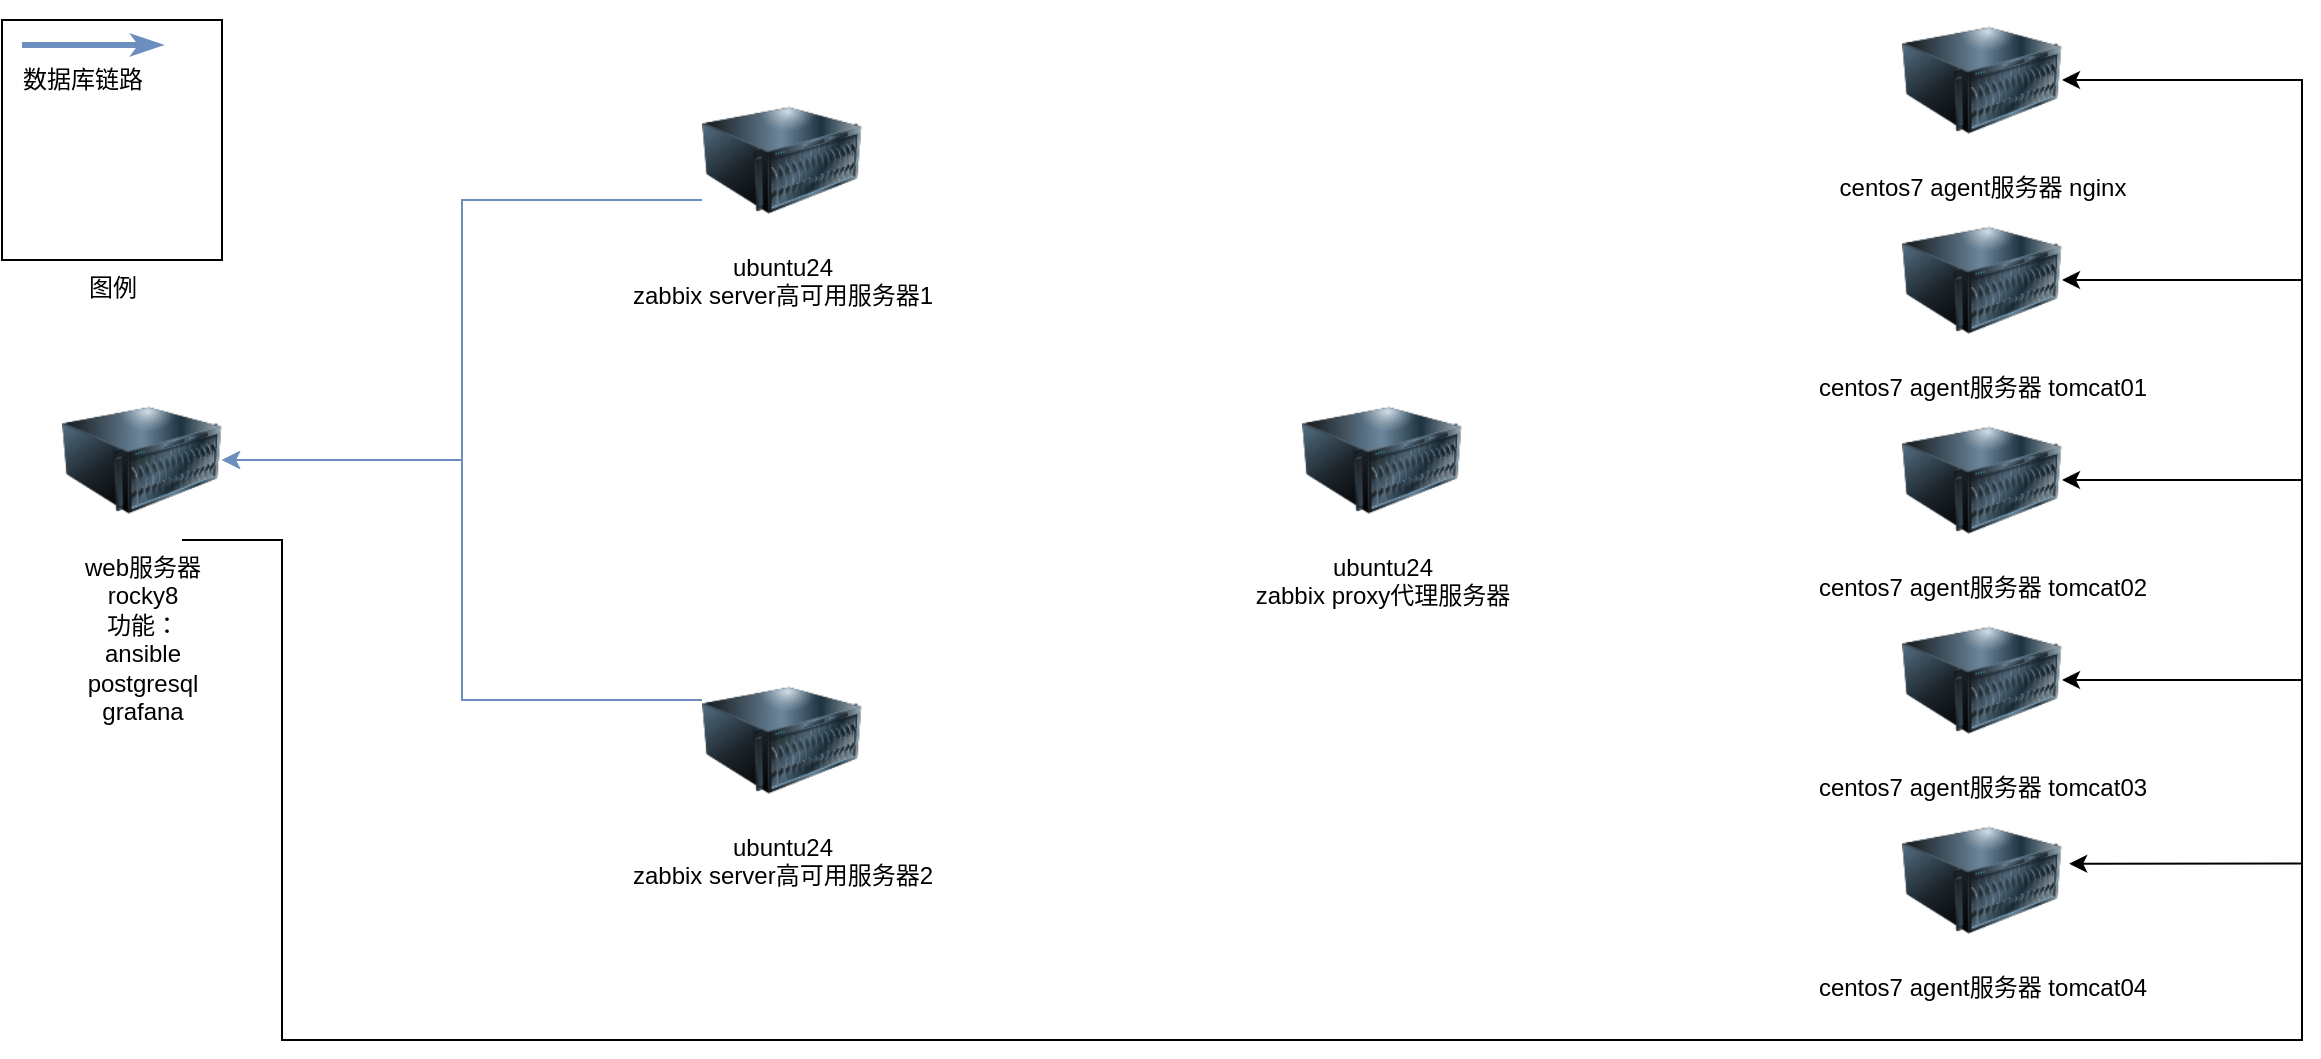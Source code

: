 <mxfile version="24.5.4" type="github">
  <diagram name="第 1 页" id="1qk8uGTP3htkUdnzTr6M">
    <mxGraphModel dx="1728" dy="930" grid="1" gridSize="10" guides="1" tooltips="1" connect="1" arrows="1" fold="1" page="1" pageScale="1" pageWidth="827" pageHeight="1169" math="0" shadow="0">
      <root>
        <mxCell id="0" />
        <mxCell id="1" parent="0" />
        <mxCell id="eQA6t_77t3k7bKIxQpgX-8" style="edgeStyle=orthogonalEdgeStyle;rounded=0;orthogonalLoop=1;jettySize=auto;html=1;entryX=1.045;entryY=0.398;entryDx=0;entryDy=0;entryPerimeter=0;exitX=0.75;exitY=1;exitDx=0;exitDy=0;" edge="1" parent="1" source="eQA6t_77t3k7bKIxQpgX-9" target="eQA6t_77t3k7bKIxQpgX-17">
          <mxGeometry relative="1" as="geometry">
            <mxPoint x="130" y="290" as="sourcePoint" />
            <mxPoint x="1160" y="500" as="targetPoint" />
            <Array as="points">
              <mxPoint x="150" y="270" />
              <mxPoint x="150" y="520" />
              <mxPoint x="1160" y="520" />
              <mxPoint x="1160" y="432" />
            </Array>
          </mxGeometry>
        </mxCell>
        <mxCell id="eQA6t_77t3k7bKIxQpgX-9" value="web服务器&lt;br&gt;rocky8&lt;br&gt;功能：&lt;br&gt;ansible&lt;br&gt;postgresql&lt;br&gt;grafana" style="image;html=1;image=img/lib/clip_art/computers/Server_128x128.png" vertex="1" parent="1">
          <mxGeometry x="40" y="190" width="80" height="80" as="geometry" />
        </mxCell>
        <mxCell id="eQA6t_77t3k7bKIxQpgX-10" style="edgeStyle=orthogonalEdgeStyle;rounded=0;orthogonalLoop=1;jettySize=auto;html=1;exitX=0;exitY=0.75;exitDx=0;exitDy=0;entryX=1;entryY=0.5;entryDx=0;entryDy=0;fillColor=#dae8fc;strokeColor=#6c8ebf;" edge="1" parent="1" source="eQA6t_77t3k7bKIxQpgX-11" target="eQA6t_77t3k7bKIxQpgX-9">
          <mxGeometry relative="1" as="geometry" />
        </mxCell>
        <mxCell id="eQA6t_77t3k7bKIxQpgX-11" value="ubuntu24&lt;br&gt;zabbix server高可用服务器1" style="image;html=1;image=img/lib/clip_art/computers/Server_128x128.png" vertex="1" parent="1">
          <mxGeometry x="360" y="40" width="80" height="80" as="geometry" />
        </mxCell>
        <mxCell id="eQA6t_77t3k7bKIxQpgX-12" style="edgeStyle=orthogonalEdgeStyle;rounded=0;orthogonalLoop=1;jettySize=auto;html=1;exitX=0;exitY=0.25;exitDx=0;exitDy=0;fillColor=#dae8fc;strokeColor=#6c8ebf;" edge="1" parent="1" source="eQA6t_77t3k7bKIxQpgX-13">
          <mxGeometry relative="1" as="geometry">
            <mxPoint x="120" y="230" as="targetPoint" />
            <Array as="points">
              <mxPoint x="240" y="350" />
              <mxPoint x="240" y="230" />
            </Array>
          </mxGeometry>
        </mxCell>
        <mxCell id="eQA6t_77t3k7bKIxQpgX-13" value="ubuntu24&lt;br&gt;zabbix server高可用服务器2" style="image;html=1;image=img/lib/clip_art/computers/Server_128x128.png" vertex="1" parent="1">
          <mxGeometry x="360" y="330" width="80" height="80" as="geometry" />
        </mxCell>
        <mxCell id="eQA6t_77t3k7bKIxQpgX-14" value="ubuntu24&lt;br&gt;zabbix proxy代理服务器" style="image;html=1;image=img/lib/clip_art/computers/Server_128x128.png" vertex="1" parent="1">
          <mxGeometry x="660" y="190" width="80" height="80" as="geometry" />
        </mxCell>
        <mxCell id="eQA6t_77t3k7bKIxQpgX-15" value="centos7 agent服务器 tomcat01" style="image;html=1;image=img/lib/clip_art/computers/Server_128x128.png" vertex="1" parent="1">
          <mxGeometry x="960" y="100" width="80" height="80" as="geometry" />
        </mxCell>
        <mxCell id="eQA6t_77t3k7bKIxQpgX-16" value="centos7 agent服务器 nginx" style="image;html=1;image=img/lib/clip_art/computers/Server_128x128.png" vertex="1" parent="1">
          <mxGeometry x="960" width="80" height="80" as="geometry" />
        </mxCell>
        <mxCell id="eQA6t_77t3k7bKIxQpgX-17" value="centos7 agent服务器 tomcat04" style="image;html=1;image=img/lib/clip_art/computers/Server_128x128.png" vertex="1" parent="1">
          <mxGeometry x="960" y="400" width="80" height="80" as="geometry" />
        </mxCell>
        <mxCell id="eQA6t_77t3k7bKIxQpgX-18" value="centos7 agent服务器 tomcat03" style="image;html=1;image=img/lib/clip_art/computers/Server_128x128.png" vertex="1" parent="1">
          <mxGeometry x="960" y="300" width="80" height="80" as="geometry" />
        </mxCell>
        <mxCell id="eQA6t_77t3k7bKIxQpgX-19" value="centos7 agent服务器 tomcat02" style="image;html=1;image=img/lib/clip_art/computers/Server_128x128.png" vertex="1" parent="1">
          <mxGeometry x="960" y="200" width="80" height="80" as="geometry" />
        </mxCell>
        <mxCell id="eQA6t_77t3k7bKIxQpgX-20" value="" style="endArrow=classicThin;html=1;rounded=0;jumpSize=9;strokeWidth=3;fillColor=#dae8fc;strokeColor=#6c8ebf;startArrow=none;startFill=0;endFill=1;" edge="1" parent="1">
          <mxGeometry width="50" height="50" relative="1" as="geometry">
            <mxPoint x="20" y="22.5" as="sourcePoint" />
            <mxPoint x="90" y="22.5" as="targetPoint" />
          </mxGeometry>
        </mxCell>
        <mxCell id="eQA6t_77t3k7bKIxQpgX-21" value="图例" style="verticalLabelPosition=bottom;verticalAlign=top;html=1;shape=mxgraph.basic.rect;fillColor2=none;strokeWidth=1;size=20;indent=5;fillColor=none;" vertex="1" parent="1">
          <mxGeometry x="10" y="10" width="110" height="120" as="geometry" />
        </mxCell>
        <mxCell id="eQA6t_77t3k7bKIxQpgX-22" value="数据库链路" style="text;html=1;align=center;verticalAlign=middle;resizable=0;points=[];autosize=1;strokeColor=none;fillColor=none;" vertex="1" parent="1">
          <mxGeometry x="10" y="25" width="80" height="30" as="geometry" />
        </mxCell>
        <mxCell id="eQA6t_77t3k7bKIxQpgX-23" style="edgeStyle=orthogonalEdgeStyle;rounded=0;orthogonalLoop=1;jettySize=auto;html=1;exitX=0.75;exitY=1;exitDx=0;exitDy=0;entryX=1;entryY=0.5;entryDx=0;entryDy=0;" edge="1" parent="1" target="eQA6t_77t3k7bKIxQpgX-18">
          <mxGeometry relative="1" as="geometry">
            <mxPoint x="100" y="270" as="sourcePoint" />
            <mxPoint x="1060" y="350" as="targetPoint" />
            <Array as="points">
              <mxPoint x="150" y="270" />
              <mxPoint x="150" y="520" />
              <mxPoint x="1160" y="520" />
              <mxPoint x="1160" y="340" />
            </Array>
          </mxGeometry>
        </mxCell>
        <mxCell id="eQA6t_77t3k7bKIxQpgX-24" style="edgeStyle=orthogonalEdgeStyle;rounded=0;orthogonalLoop=1;jettySize=auto;html=1;exitX=0.75;exitY=1;exitDx=0;exitDy=0;entryX=1;entryY=0.5;entryDx=0;entryDy=0;" edge="1" parent="1" target="eQA6t_77t3k7bKIxQpgX-19">
          <mxGeometry relative="1" as="geometry">
            <mxPoint x="100" y="270" as="sourcePoint" />
            <mxPoint x="1040" y="340" as="targetPoint" />
            <Array as="points">
              <mxPoint x="150" y="270" />
              <mxPoint x="150" y="520" />
              <mxPoint x="1160" y="520" />
              <mxPoint x="1160" y="240" />
            </Array>
          </mxGeometry>
        </mxCell>
        <mxCell id="eQA6t_77t3k7bKIxQpgX-25" style="edgeStyle=orthogonalEdgeStyle;rounded=0;orthogonalLoop=1;jettySize=auto;html=1;exitX=0.75;exitY=1;exitDx=0;exitDy=0;entryX=1;entryY=0.5;entryDx=0;entryDy=0;" edge="1" parent="1" target="eQA6t_77t3k7bKIxQpgX-15">
          <mxGeometry relative="1" as="geometry">
            <mxPoint x="100" y="270" as="sourcePoint" />
            <mxPoint x="1040" y="240" as="targetPoint" />
            <Array as="points">
              <mxPoint x="150" y="270" />
              <mxPoint x="150" y="520" />
              <mxPoint x="1160" y="520" />
              <mxPoint x="1160" y="140" />
            </Array>
          </mxGeometry>
        </mxCell>
        <mxCell id="eQA6t_77t3k7bKIxQpgX-26" style="edgeStyle=orthogonalEdgeStyle;rounded=0;orthogonalLoop=1;jettySize=auto;html=1;exitX=0.75;exitY=1;exitDx=0;exitDy=0;entryX=1;entryY=0.5;entryDx=0;entryDy=0;" edge="1" parent="1" target="eQA6t_77t3k7bKIxQpgX-16">
          <mxGeometry relative="1" as="geometry">
            <mxPoint x="100" y="270" as="sourcePoint" />
            <mxPoint x="1040" y="140" as="targetPoint" />
            <Array as="points">
              <mxPoint x="150" y="270" />
              <mxPoint x="150" y="520" />
              <mxPoint x="1160" y="520" />
              <mxPoint x="1160" y="40" />
            </Array>
          </mxGeometry>
        </mxCell>
      </root>
    </mxGraphModel>
  </diagram>
</mxfile>

